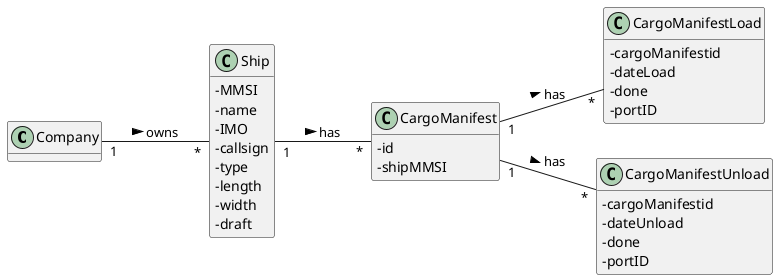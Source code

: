 @startuml
'https://plantuml.com/class-diagram

hide methods
left to right direction
skinparam classAttributeIconSize 0

class Company {

}



class CargoManifest{
-id
-shipMMSI
}

class CargoManifestLoad{
-cargoManifestid
-dateLoad
-done
-portID
}

class CargoManifestUnload{
-cargoManifestid
-dateUnload
-done
-portID
}

class Ship{
-MMSI
-name
-IMO
-callsign
-type
-length
-width
-draft
}

Company "1" -- "*" Ship : owns >
CargoManifest "1" -- "*" CargoManifestLoad: has >
CargoManifest "1" -- "*" CargoManifestUnload: has >
Ship "1" -- "*" CargoManifest: has >
@enduml